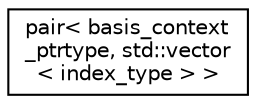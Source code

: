 digraph "Graphical Class Hierarchy"
{
 // LATEX_PDF_SIZE
  edge [fontname="Helvetica",fontsize="10",labelfontname="Helvetica",labelfontsize="10"];
  node [fontname="Helvetica",fontsize="10",shape=record];
  rankdir="LR";
  Node0 [label="pair\< basis_context\l_ptrtype, std::vector\l\< index_type \> \>",height=0.2,width=0.4,color="black", fillcolor="white", style="filled",URL="$classstd_1_1pair_3_01basis__context__ptrtype_00_01std_1_1vector_3_01index__type_01_4_01_4.html",tooltip=" "];
}
